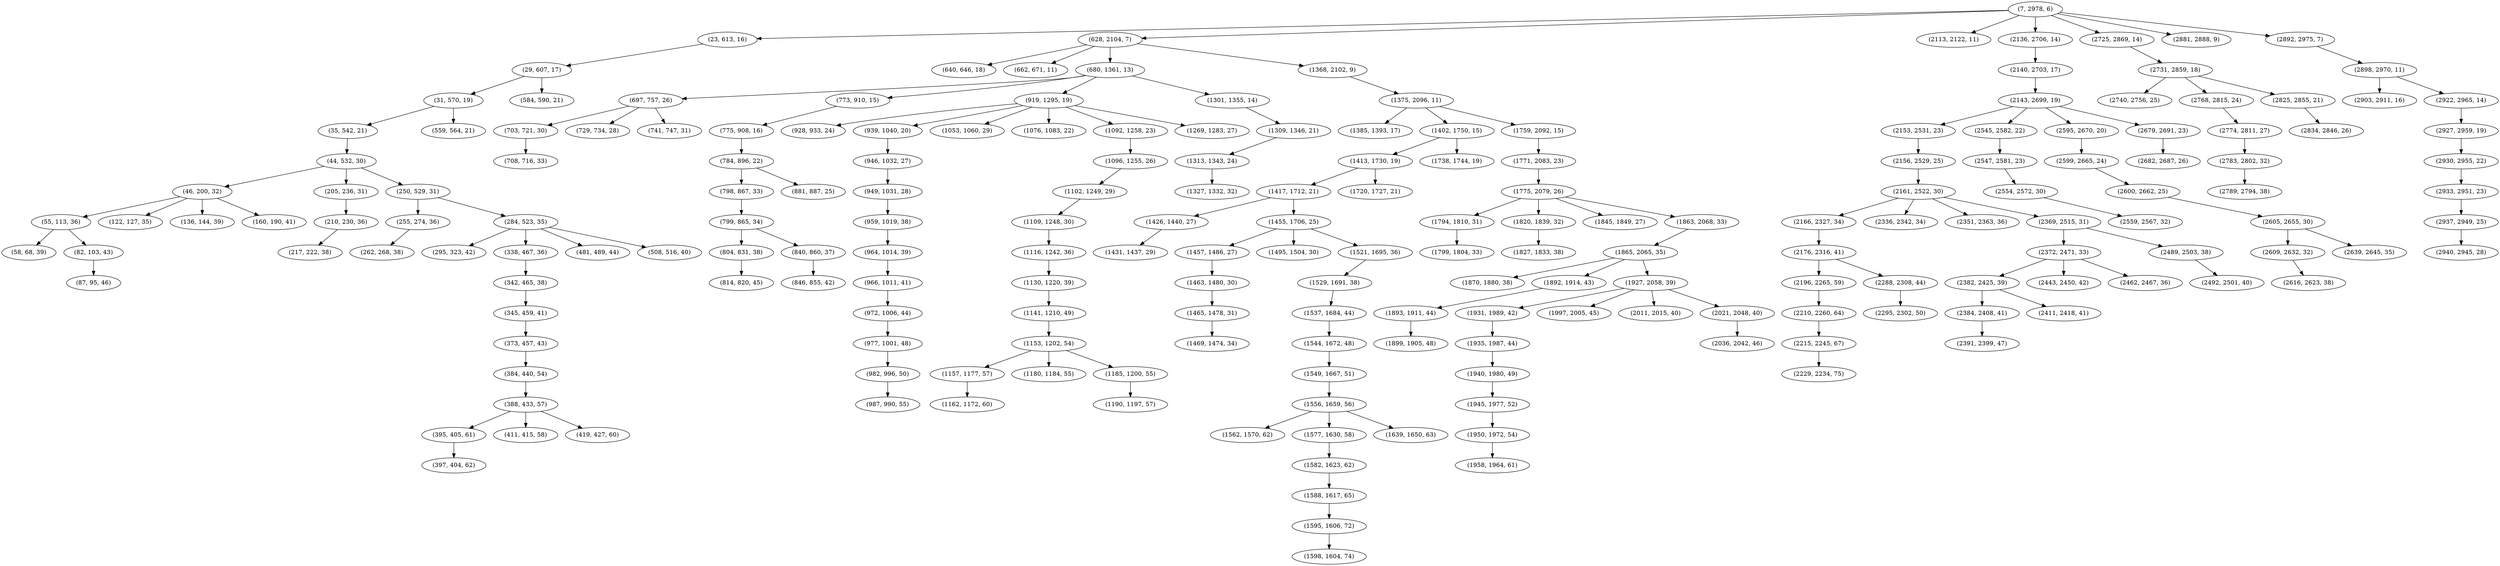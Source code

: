 digraph tree {
    "(7, 2978, 6)";
    "(23, 613, 16)";
    "(29, 607, 17)";
    "(31, 570, 19)";
    "(35, 542, 21)";
    "(44, 532, 30)";
    "(46, 200, 32)";
    "(55, 113, 36)";
    "(58, 68, 39)";
    "(82, 103, 43)";
    "(87, 95, 46)";
    "(122, 127, 35)";
    "(136, 144, 39)";
    "(160, 190, 41)";
    "(205, 236, 31)";
    "(210, 230, 36)";
    "(217, 222, 38)";
    "(250, 529, 31)";
    "(255, 274, 36)";
    "(262, 268, 38)";
    "(284, 523, 35)";
    "(295, 323, 42)";
    "(338, 467, 36)";
    "(342, 465, 38)";
    "(345, 459, 41)";
    "(373, 457, 43)";
    "(384, 440, 54)";
    "(388, 433, 57)";
    "(395, 405, 61)";
    "(397, 404, 62)";
    "(411, 415, 58)";
    "(419, 427, 60)";
    "(481, 489, 44)";
    "(508, 516, 40)";
    "(559, 564, 21)";
    "(584, 590, 21)";
    "(628, 2104, 7)";
    "(640, 646, 18)";
    "(662, 671, 11)";
    "(680, 1361, 13)";
    "(697, 757, 26)";
    "(703, 721, 30)";
    "(708, 716, 33)";
    "(729, 734, 28)";
    "(741, 747, 31)";
    "(773, 910, 15)";
    "(775, 908, 16)";
    "(784, 896, 22)";
    "(798, 867, 33)";
    "(799, 865, 34)";
    "(804, 831, 38)";
    "(814, 820, 45)";
    "(840, 860, 37)";
    "(846, 855, 42)";
    "(881, 887, 25)";
    "(919, 1295, 19)";
    "(928, 933, 24)";
    "(939, 1040, 20)";
    "(946, 1032, 27)";
    "(949, 1031, 28)";
    "(959, 1019, 38)";
    "(964, 1014, 39)";
    "(966, 1011, 41)";
    "(972, 1006, 44)";
    "(977, 1001, 48)";
    "(982, 996, 50)";
    "(987, 990, 55)";
    "(1053, 1060, 29)";
    "(1076, 1083, 22)";
    "(1092, 1258, 23)";
    "(1096, 1255, 26)";
    "(1102, 1249, 29)";
    "(1109, 1248, 30)";
    "(1116, 1242, 36)";
    "(1130, 1220, 39)";
    "(1141, 1210, 49)";
    "(1153, 1202, 54)";
    "(1157, 1177, 57)";
    "(1162, 1172, 60)";
    "(1180, 1184, 55)";
    "(1185, 1200, 55)";
    "(1190, 1197, 57)";
    "(1269, 1283, 27)";
    "(1301, 1355, 14)";
    "(1309, 1346, 21)";
    "(1313, 1343, 24)";
    "(1327, 1332, 32)";
    "(1368, 2102, 9)";
    "(1375, 2096, 11)";
    "(1385, 1393, 17)";
    "(1402, 1750, 15)";
    "(1413, 1730, 19)";
    "(1417, 1712, 21)";
    "(1426, 1440, 27)";
    "(1431, 1437, 29)";
    "(1455, 1706, 25)";
    "(1457, 1486, 27)";
    "(1463, 1480, 30)";
    "(1465, 1478, 31)";
    "(1469, 1474, 34)";
    "(1495, 1504, 30)";
    "(1521, 1695, 36)";
    "(1529, 1691, 38)";
    "(1537, 1684, 44)";
    "(1544, 1672, 48)";
    "(1549, 1667, 51)";
    "(1556, 1659, 56)";
    "(1562, 1570, 62)";
    "(1577, 1630, 58)";
    "(1582, 1623, 62)";
    "(1588, 1617, 65)";
    "(1595, 1606, 72)";
    "(1598, 1604, 74)";
    "(1639, 1650, 63)";
    "(1720, 1727, 21)";
    "(1738, 1744, 19)";
    "(1759, 2092, 15)";
    "(1771, 2083, 23)";
    "(1775, 2079, 26)";
    "(1794, 1810, 31)";
    "(1799, 1804, 33)";
    "(1820, 1839, 32)";
    "(1827, 1833, 38)";
    "(1845, 1849, 27)";
    "(1863, 2068, 33)";
    "(1865, 2065, 35)";
    "(1870, 1880, 38)";
    "(1892, 1914, 43)";
    "(1893, 1911, 44)";
    "(1899, 1905, 48)";
    "(1927, 2058, 39)";
    "(1931, 1989, 42)";
    "(1935, 1987, 44)";
    "(1940, 1980, 49)";
    "(1945, 1977, 52)";
    "(1950, 1972, 54)";
    "(1958, 1964, 61)";
    "(1997, 2005, 45)";
    "(2011, 2015, 40)";
    "(2021, 2048, 40)";
    "(2036, 2042, 46)";
    "(2113, 2122, 11)";
    "(2136, 2706, 14)";
    "(2140, 2703, 17)";
    "(2143, 2699, 19)";
    "(2153, 2531, 23)";
    "(2156, 2529, 25)";
    "(2161, 2522, 30)";
    "(2166, 2327, 34)";
    "(2176, 2316, 41)";
    "(2196, 2265, 59)";
    "(2210, 2260, 64)";
    "(2215, 2245, 67)";
    "(2229, 2234, 75)";
    "(2288, 2308, 44)";
    "(2295, 2302, 50)";
    "(2336, 2342, 34)";
    "(2351, 2363, 36)";
    "(2369, 2515, 31)";
    "(2372, 2471, 33)";
    "(2382, 2425, 39)";
    "(2384, 2408, 41)";
    "(2391, 2399, 47)";
    "(2411, 2418, 41)";
    "(2443, 2450, 42)";
    "(2462, 2467, 36)";
    "(2489, 2503, 38)";
    "(2492, 2501, 40)";
    "(2545, 2582, 22)";
    "(2547, 2581, 23)";
    "(2554, 2572, 30)";
    "(2559, 2567, 32)";
    "(2595, 2670, 20)";
    "(2599, 2665, 24)";
    "(2600, 2662, 25)";
    "(2605, 2655, 30)";
    "(2609, 2632, 32)";
    "(2616, 2623, 38)";
    "(2639, 2645, 35)";
    "(2679, 2691, 23)";
    "(2682, 2687, 26)";
    "(2725, 2869, 14)";
    "(2731, 2859, 18)";
    "(2740, 2756, 25)";
    "(2768, 2815, 24)";
    "(2774, 2811, 27)";
    "(2783, 2802, 32)";
    "(2789, 2794, 38)";
    "(2825, 2855, 21)";
    "(2834, 2846, 26)";
    "(2881, 2888, 9)";
    "(2892, 2975, 7)";
    "(2898, 2970, 11)";
    "(2903, 2911, 16)";
    "(2922, 2965, 14)";
    "(2927, 2959, 19)";
    "(2930, 2955, 22)";
    "(2933, 2951, 23)";
    "(2937, 2949, 25)";
    "(2940, 2945, 28)";
    "(7, 2978, 6)" -> "(23, 613, 16)";
    "(7, 2978, 6)" -> "(628, 2104, 7)";
    "(7, 2978, 6)" -> "(2113, 2122, 11)";
    "(7, 2978, 6)" -> "(2136, 2706, 14)";
    "(7, 2978, 6)" -> "(2725, 2869, 14)";
    "(7, 2978, 6)" -> "(2881, 2888, 9)";
    "(7, 2978, 6)" -> "(2892, 2975, 7)";
    "(23, 613, 16)" -> "(29, 607, 17)";
    "(29, 607, 17)" -> "(31, 570, 19)";
    "(29, 607, 17)" -> "(584, 590, 21)";
    "(31, 570, 19)" -> "(35, 542, 21)";
    "(31, 570, 19)" -> "(559, 564, 21)";
    "(35, 542, 21)" -> "(44, 532, 30)";
    "(44, 532, 30)" -> "(46, 200, 32)";
    "(44, 532, 30)" -> "(205, 236, 31)";
    "(44, 532, 30)" -> "(250, 529, 31)";
    "(46, 200, 32)" -> "(55, 113, 36)";
    "(46, 200, 32)" -> "(122, 127, 35)";
    "(46, 200, 32)" -> "(136, 144, 39)";
    "(46, 200, 32)" -> "(160, 190, 41)";
    "(55, 113, 36)" -> "(58, 68, 39)";
    "(55, 113, 36)" -> "(82, 103, 43)";
    "(82, 103, 43)" -> "(87, 95, 46)";
    "(205, 236, 31)" -> "(210, 230, 36)";
    "(210, 230, 36)" -> "(217, 222, 38)";
    "(250, 529, 31)" -> "(255, 274, 36)";
    "(250, 529, 31)" -> "(284, 523, 35)";
    "(255, 274, 36)" -> "(262, 268, 38)";
    "(284, 523, 35)" -> "(295, 323, 42)";
    "(284, 523, 35)" -> "(338, 467, 36)";
    "(284, 523, 35)" -> "(481, 489, 44)";
    "(284, 523, 35)" -> "(508, 516, 40)";
    "(338, 467, 36)" -> "(342, 465, 38)";
    "(342, 465, 38)" -> "(345, 459, 41)";
    "(345, 459, 41)" -> "(373, 457, 43)";
    "(373, 457, 43)" -> "(384, 440, 54)";
    "(384, 440, 54)" -> "(388, 433, 57)";
    "(388, 433, 57)" -> "(395, 405, 61)";
    "(388, 433, 57)" -> "(411, 415, 58)";
    "(388, 433, 57)" -> "(419, 427, 60)";
    "(395, 405, 61)" -> "(397, 404, 62)";
    "(628, 2104, 7)" -> "(640, 646, 18)";
    "(628, 2104, 7)" -> "(662, 671, 11)";
    "(628, 2104, 7)" -> "(680, 1361, 13)";
    "(628, 2104, 7)" -> "(1368, 2102, 9)";
    "(680, 1361, 13)" -> "(697, 757, 26)";
    "(680, 1361, 13)" -> "(773, 910, 15)";
    "(680, 1361, 13)" -> "(919, 1295, 19)";
    "(680, 1361, 13)" -> "(1301, 1355, 14)";
    "(697, 757, 26)" -> "(703, 721, 30)";
    "(697, 757, 26)" -> "(729, 734, 28)";
    "(697, 757, 26)" -> "(741, 747, 31)";
    "(703, 721, 30)" -> "(708, 716, 33)";
    "(773, 910, 15)" -> "(775, 908, 16)";
    "(775, 908, 16)" -> "(784, 896, 22)";
    "(784, 896, 22)" -> "(798, 867, 33)";
    "(784, 896, 22)" -> "(881, 887, 25)";
    "(798, 867, 33)" -> "(799, 865, 34)";
    "(799, 865, 34)" -> "(804, 831, 38)";
    "(799, 865, 34)" -> "(840, 860, 37)";
    "(804, 831, 38)" -> "(814, 820, 45)";
    "(840, 860, 37)" -> "(846, 855, 42)";
    "(919, 1295, 19)" -> "(928, 933, 24)";
    "(919, 1295, 19)" -> "(939, 1040, 20)";
    "(919, 1295, 19)" -> "(1053, 1060, 29)";
    "(919, 1295, 19)" -> "(1076, 1083, 22)";
    "(919, 1295, 19)" -> "(1092, 1258, 23)";
    "(919, 1295, 19)" -> "(1269, 1283, 27)";
    "(939, 1040, 20)" -> "(946, 1032, 27)";
    "(946, 1032, 27)" -> "(949, 1031, 28)";
    "(949, 1031, 28)" -> "(959, 1019, 38)";
    "(959, 1019, 38)" -> "(964, 1014, 39)";
    "(964, 1014, 39)" -> "(966, 1011, 41)";
    "(966, 1011, 41)" -> "(972, 1006, 44)";
    "(972, 1006, 44)" -> "(977, 1001, 48)";
    "(977, 1001, 48)" -> "(982, 996, 50)";
    "(982, 996, 50)" -> "(987, 990, 55)";
    "(1092, 1258, 23)" -> "(1096, 1255, 26)";
    "(1096, 1255, 26)" -> "(1102, 1249, 29)";
    "(1102, 1249, 29)" -> "(1109, 1248, 30)";
    "(1109, 1248, 30)" -> "(1116, 1242, 36)";
    "(1116, 1242, 36)" -> "(1130, 1220, 39)";
    "(1130, 1220, 39)" -> "(1141, 1210, 49)";
    "(1141, 1210, 49)" -> "(1153, 1202, 54)";
    "(1153, 1202, 54)" -> "(1157, 1177, 57)";
    "(1153, 1202, 54)" -> "(1180, 1184, 55)";
    "(1153, 1202, 54)" -> "(1185, 1200, 55)";
    "(1157, 1177, 57)" -> "(1162, 1172, 60)";
    "(1185, 1200, 55)" -> "(1190, 1197, 57)";
    "(1301, 1355, 14)" -> "(1309, 1346, 21)";
    "(1309, 1346, 21)" -> "(1313, 1343, 24)";
    "(1313, 1343, 24)" -> "(1327, 1332, 32)";
    "(1368, 2102, 9)" -> "(1375, 2096, 11)";
    "(1375, 2096, 11)" -> "(1385, 1393, 17)";
    "(1375, 2096, 11)" -> "(1402, 1750, 15)";
    "(1375, 2096, 11)" -> "(1759, 2092, 15)";
    "(1402, 1750, 15)" -> "(1413, 1730, 19)";
    "(1402, 1750, 15)" -> "(1738, 1744, 19)";
    "(1413, 1730, 19)" -> "(1417, 1712, 21)";
    "(1413, 1730, 19)" -> "(1720, 1727, 21)";
    "(1417, 1712, 21)" -> "(1426, 1440, 27)";
    "(1417, 1712, 21)" -> "(1455, 1706, 25)";
    "(1426, 1440, 27)" -> "(1431, 1437, 29)";
    "(1455, 1706, 25)" -> "(1457, 1486, 27)";
    "(1455, 1706, 25)" -> "(1495, 1504, 30)";
    "(1455, 1706, 25)" -> "(1521, 1695, 36)";
    "(1457, 1486, 27)" -> "(1463, 1480, 30)";
    "(1463, 1480, 30)" -> "(1465, 1478, 31)";
    "(1465, 1478, 31)" -> "(1469, 1474, 34)";
    "(1521, 1695, 36)" -> "(1529, 1691, 38)";
    "(1529, 1691, 38)" -> "(1537, 1684, 44)";
    "(1537, 1684, 44)" -> "(1544, 1672, 48)";
    "(1544, 1672, 48)" -> "(1549, 1667, 51)";
    "(1549, 1667, 51)" -> "(1556, 1659, 56)";
    "(1556, 1659, 56)" -> "(1562, 1570, 62)";
    "(1556, 1659, 56)" -> "(1577, 1630, 58)";
    "(1556, 1659, 56)" -> "(1639, 1650, 63)";
    "(1577, 1630, 58)" -> "(1582, 1623, 62)";
    "(1582, 1623, 62)" -> "(1588, 1617, 65)";
    "(1588, 1617, 65)" -> "(1595, 1606, 72)";
    "(1595, 1606, 72)" -> "(1598, 1604, 74)";
    "(1759, 2092, 15)" -> "(1771, 2083, 23)";
    "(1771, 2083, 23)" -> "(1775, 2079, 26)";
    "(1775, 2079, 26)" -> "(1794, 1810, 31)";
    "(1775, 2079, 26)" -> "(1820, 1839, 32)";
    "(1775, 2079, 26)" -> "(1845, 1849, 27)";
    "(1775, 2079, 26)" -> "(1863, 2068, 33)";
    "(1794, 1810, 31)" -> "(1799, 1804, 33)";
    "(1820, 1839, 32)" -> "(1827, 1833, 38)";
    "(1863, 2068, 33)" -> "(1865, 2065, 35)";
    "(1865, 2065, 35)" -> "(1870, 1880, 38)";
    "(1865, 2065, 35)" -> "(1892, 1914, 43)";
    "(1865, 2065, 35)" -> "(1927, 2058, 39)";
    "(1892, 1914, 43)" -> "(1893, 1911, 44)";
    "(1893, 1911, 44)" -> "(1899, 1905, 48)";
    "(1927, 2058, 39)" -> "(1931, 1989, 42)";
    "(1927, 2058, 39)" -> "(1997, 2005, 45)";
    "(1927, 2058, 39)" -> "(2011, 2015, 40)";
    "(1927, 2058, 39)" -> "(2021, 2048, 40)";
    "(1931, 1989, 42)" -> "(1935, 1987, 44)";
    "(1935, 1987, 44)" -> "(1940, 1980, 49)";
    "(1940, 1980, 49)" -> "(1945, 1977, 52)";
    "(1945, 1977, 52)" -> "(1950, 1972, 54)";
    "(1950, 1972, 54)" -> "(1958, 1964, 61)";
    "(2021, 2048, 40)" -> "(2036, 2042, 46)";
    "(2136, 2706, 14)" -> "(2140, 2703, 17)";
    "(2140, 2703, 17)" -> "(2143, 2699, 19)";
    "(2143, 2699, 19)" -> "(2153, 2531, 23)";
    "(2143, 2699, 19)" -> "(2545, 2582, 22)";
    "(2143, 2699, 19)" -> "(2595, 2670, 20)";
    "(2143, 2699, 19)" -> "(2679, 2691, 23)";
    "(2153, 2531, 23)" -> "(2156, 2529, 25)";
    "(2156, 2529, 25)" -> "(2161, 2522, 30)";
    "(2161, 2522, 30)" -> "(2166, 2327, 34)";
    "(2161, 2522, 30)" -> "(2336, 2342, 34)";
    "(2161, 2522, 30)" -> "(2351, 2363, 36)";
    "(2161, 2522, 30)" -> "(2369, 2515, 31)";
    "(2166, 2327, 34)" -> "(2176, 2316, 41)";
    "(2176, 2316, 41)" -> "(2196, 2265, 59)";
    "(2176, 2316, 41)" -> "(2288, 2308, 44)";
    "(2196, 2265, 59)" -> "(2210, 2260, 64)";
    "(2210, 2260, 64)" -> "(2215, 2245, 67)";
    "(2215, 2245, 67)" -> "(2229, 2234, 75)";
    "(2288, 2308, 44)" -> "(2295, 2302, 50)";
    "(2369, 2515, 31)" -> "(2372, 2471, 33)";
    "(2369, 2515, 31)" -> "(2489, 2503, 38)";
    "(2372, 2471, 33)" -> "(2382, 2425, 39)";
    "(2372, 2471, 33)" -> "(2443, 2450, 42)";
    "(2372, 2471, 33)" -> "(2462, 2467, 36)";
    "(2382, 2425, 39)" -> "(2384, 2408, 41)";
    "(2382, 2425, 39)" -> "(2411, 2418, 41)";
    "(2384, 2408, 41)" -> "(2391, 2399, 47)";
    "(2489, 2503, 38)" -> "(2492, 2501, 40)";
    "(2545, 2582, 22)" -> "(2547, 2581, 23)";
    "(2547, 2581, 23)" -> "(2554, 2572, 30)";
    "(2554, 2572, 30)" -> "(2559, 2567, 32)";
    "(2595, 2670, 20)" -> "(2599, 2665, 24)";
    "(2599, 2665, 24)" -> "(2600, 2662, 25)";
    "(2600, 2662, 25)" -> "(2605, 2655, 30)";
    "(2605, 2655, 30)" -> "(2609, 2632, 32)";
    "(2605, 2655, 30)" -> "(2639, 2645, 35)";
    "(2609, 2632, 32)" -> "(2616, 2623, 38)";
    "(2679, 2691, 23)" -> "(2682, 2687, 26)";
    "(2725, 2869, 14)" -> "(2731, 2859, 18)";
    "(2731, 2859, 18)" -> "(2740, 2756, 25)";
    "(2731, 2859, 18)" -> "(2768, 2815, 24)";
    "(2731, 2859, 18)" -> "(2825, 2855, 21)";
    "(2768, 2815, 24)" -> "(2774, 2811, 27)";
    "(2774, 2811, 27)" -> "(2783, 2802, 32)";
    "(2783, 2802, 32)" -> "(2789, 2794, 38)";
    "(2825, 2855, 21)" -> "(2834, 2846, 26)";
    "(2892, 2975, 7)" -> "(2898, 2970, 11)";
    "(2898, 2970, 11)" -> "(2903, 2911, 16)";
    "(2898, 2970, 11)" -> "(2922, 2965, 14)";
    "(2922, 2965, 14)" -> "(2927, 2959, 19)";
    "(2927, 2959, 19)" -> "(2930, 2955, 22)";
    "(2930, 2955, 22)" -> "(2933, 2951, 23)";
    "(2933, 2951, 23)" -> "(2937, 2949, 25)";
    "(2937, 2949, 25)" -> "(2940, 2945, 28)";
}
